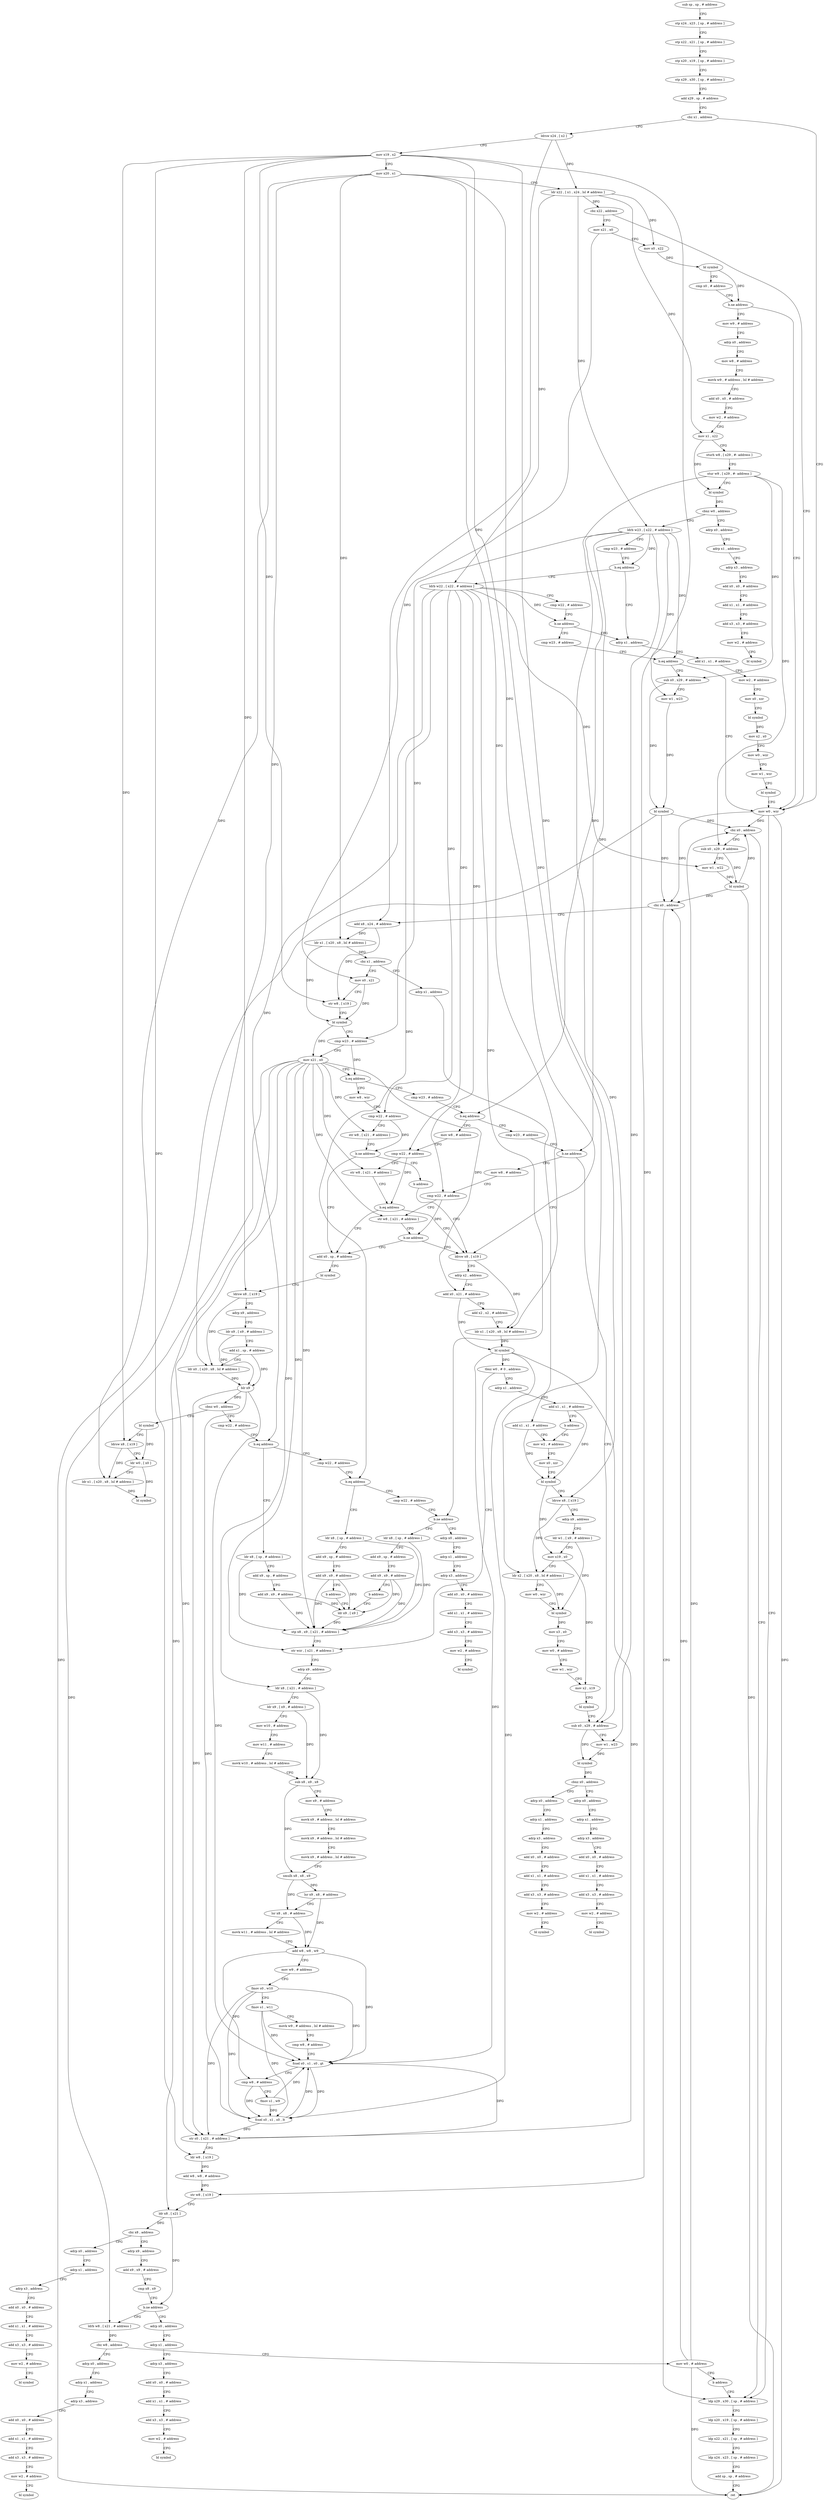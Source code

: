 digraph "func" {
"4245092" [label = "sub sp , sp , # address" ]
"4245096" [label = "stp x24 , x23 , [ sp , # address ]" ]
"4245100" [label = "stp x22 , x21 , [ sp , # address ]" ]
"4245104" [label = "stp x20 , x19 , [ sp , # address ]" ]
"4245108" [label = "stp x29 , x30 , [ sp , # address ]" ]
"4245112" [label = "add x29 , sp , # address" ]
"4245116" [label = "cbz x1 , address" ]
"4245264" [label = "mov w0 , wzr" ]
"4245120" [label = "ldrsw x24 , [ x2 ]" ]
"4245268" [label = "ldp x29 , x30 , [ sp , # address ]" ]
"4245124" [label = "mov x19 , x2" ]
"4245128" [label = "mov x20 , x1" ]
"4245132" [label = "ldr x22 , [ x1 , x24 , lsl # address ]" ]
"4245136" [label = "cbz x22 , address" ]
"4245140" [label = "mov x21 , x0" ]
"4245144" [label = "mov x0 , x22" ]
"4245148" [label = "bl symbol" ]
"4245152" [label = "cmp x0 , # address" ]
"4245156" [label = "b.ne address" ]
"4245160" [label = "mov w9 , # address" ]
"4245164" [label = "adrp x0 , address" ]
"4245168" [label = "mov w8 , # address" ]
"4245172" [label = "movk w9 , # address , lsl # address" ]
"4245176" [label = "add x0 , x0 , # address" ]
"4245180" [label = "mov w2 , # address" ]
"4245184" [label = "mov x1 , x22" ]
"4245188" [label = "sturh w8 , [ x29 , #- address ]" ]
"4245192" [label = "stur w9 , [ x29 , #- address ]" ]
"4245196" [label = "bl symbol" ]
"4245200" [label = "cbnz w0 , address" ]
"4245748" [label = "adrp x0 , address" ]
"4245204" [label = "ldrb w23 , [ x22 , # address ]" ]
"4245752" [label = "adrp x1 , address" ]
"4245756" [label = "adrp x3 , address" ]
"4245760" [label = "add x0 , x0 , # address" ]
"4245764" [label = "add x1 , x1 , # address" ]
"4245768" [label = "add x3 , x3 , # address" ]
"4245772" [label = "mov w2 , # address" ]
"4245776" [label = "bl symbol" ]
"4245208" [label = "cmp w23 , # address" ]
"4245212" [label = "b.eq address" ]
"4245228" [label = "adrp x1 , address" ]
"4245216" [label = "ldrb w22 , [ x22 , # address ]" ]
"4245232" [label = "add x1 , x1 , # address" ]
"4245236" [label = "mov w2 , # address" ]
"4245240" [label = "mov x0 , xzr" ]
"4245244" [label = "bl symbol" ]
"4245248" [label = "mov x2 , x0" ]
"4245252" [label = "mov w0 , wzr" ]
"4245256" [label = "mov w1 , wzr" ]
"4245260" [label = "bl symbol" ]
"4245220" [label = "cmp w22 , # address" ]
"4245224" [label = "b.ne address" ]
"4245292" [label = "cmp w23 , # address" ]
"4245296" [label = "b.eq address" ]
"4245300" [label = "sub x0 , x29 , # address" ]
"4245304" [label = "mov w1 , w23" ]
"4245308" [label = "bl symbol" ]
"4245312" [label = "cbz x0 , address" ]
"4245316" [label = "sub x0 , x29 , # address" ]
"4245272" [label = "ldp x20 , x19 , [ sp , # address ]" ]
"4245276" [label = "ldp x22 , x21 , [ sp , # address ]" ]
"4245280" [label = "ldp x24 , x23 , [ sp , # address ]" ]
"4245284" [label = "add sp , sp , # address" ]
"4245288" [label = "ret" ]
"4245320" [label = "mov w1 , w22" ]
"4245324" [label = "bl symbol" ]
"4245328" [label = "cbz x0 , address" ]
"4245332" [label = "add x8 , x24 , # address" ]
"4245336" [label = "ldr x1 , [ x20 , x8 , lsl # address ]" ]
"4245340" [label = "cbz x1 , address" ]
"4245780" [label = "adrp x1 , address" ]
"4245344" [label = "mov x0 , x21" ]
"4245784" [label = "add x1 , x1 , # address" ]
"4245788" [label = "mov w2 , # address" ]
"4245348" [label = "str w8 , [ x19 ]" ]
"4245352" [label = "bl symbol" ]
"4245356" [label = "cmp w23 , # address" ]
"4245360" [label = "mov x21 , x0" ]
"4245364" [label = "b.eq address" ]
"4245532" [label = "mov w8 , wzr" ]
"4245368" [label = "cmp w23 , # address" ]
"4246044" [label = "adrp x0 , address" ]
"4246048" [label = "adrp x1 , address" ]
"4246052" [label = "adrp x3 , address" ]
"4246056" [label = "add x0 , x0 , # address" ]
"4246060" [label = "add x1 , x1 , # address" ]
"4246064" [label = "add x3 , x3 , # address" ]
"4246068" [label = "mov w2 , # address" ]
"4246072" [label = "bl symbol" ]
"4245864" [label = "adrp x0 , address" ]
"4245868" [label = "adrp x1 , address" ]
"4245872" [label = "adrp x3 , address" ]
"4245876" [label = "add x0 , x0 , # address" ]
"4245880" [label = "add x1 , x1 , # address" ]
"4245884" [label = "add x3 , x3 , # address" ]
"4245888" [label = "mov w2 , # address" ]
"4245892" [label = "bl symbol" ]
"4245536" [label = "cmp w22 , # address" ]
"4245540" [label = "str w8 , [ x21 , # address ]" ]
"4245544" [label = "b.ne address" ]
"4245456" [label = "add x0 , sp , # address" ]
"4245548" [label = "b address" ]
"4245372" [label = "b.eq address" ]
"4245440" [label = "mov w8 , # address" ]
"4245376" [label = "cmp w23 , # address" ]
"4245460" [label = "bl symbol" ]
"4245464" [label = "ldrsw x8 , [ x19 ]" ]
"4245468" [label = "adrp x9 , address" ]
"4245472" [label = "ldr x9 , [ x9 , # address ]" ]
"4245476" [label = "add x1 , sp , # address" ]
"4245480" [label = "ldr x0 , [ x20 , x8 , lsl # address ]" ]
"4245484" [label = "blr x9" ]
"4245488" [label = "cbnz w0 , address" ]
"4245992" [label = "bl symbol" ]
"4245492" [label = "cmp w22 , # address" ]
"4245400" [label = "ldrsw x8 , [ x19 ]" ]
"4245444" [label = "cmp w22 , # address" ]
"4245448" [label = "str w8 , [ x21 , # address ]" ]
"4245452" [label = "b.eq address" ]
"4245380" [label = "b.ne address" ]
"4245848" [label = "sub x0 , x29 , # address" ]
"4245384" [label = "mov w8 , # address" ]
"4245996" [label = "ldrsw x8 , [ x19 ]" ]
"4246000" [label = "ldr w0 , [ x0 ]" ]
"4246004" [label = "ldr x1 , [ x20 , x8 , lsl # address ]" ]
"4246008" [label = "bl symbol" ]
"4245496" [label = "b.eq address" ]
"4245568" [label = "ldr x8 , [ sp , # address ]" ]
"4245500" [label = "cmp w22 , # address" ]
"4245404" [label = "adrp x2 , address" ]
"4245408" [label = "add x0 , x21 , # address" ]
"4245412" [label = "add x2 , x2 , # address" ]
"4245416" [label = "ldr x1 , [ x20 , x8 , lsl # address ]" ]
"4245420" [label = "bl symbol" ]
"4245424" [label = "tbnz w0 , # 0 , address" ]
"4245588" [label = "str wzr , [ x21 , # address ]" ]
"4245428" [label = "adrp x1 , address" ]
"4245852" [label = "mov w1 , w23" ]
"4245856" [label = "bl symbol" ]
"4245860" [label = "cbnz x0 , address" ]
"4245388" [label = "cmp w22 , # address" ]
"4245392" [label = "str w8 , [ x21 , # address ]" ]
"4245396" [label = "b.ne address" ]
"4245572" [label = "add x9 , sp , # address" ]
"4245576" [label = "add x9 , x9 , # address" ]
"4245580" [label = "ldr x9 , [ x9 ]" ]
"4245504" [label = "b.eq address" ]
"4245552" [label = "ldr x8 , [ sp , # address ]" ]
"4245508" [label = "cmp w22 , # address" ]
"4245592" [label = "adrp x9 , address" ]
"4245596" [label = "ldr x8 , [ x21 , # address ]" ]
"4245600" [label = "ldr x9 , [ x9 , # address ]" ]
"4245604" [label = "mov w10 , # address" ]
"4245608" [label = "mov w11 , # address" ]
"4245612" [label = "movk w10 , # address , lsl # address" ]
"4245616" [label = "sub x8 , x9 , x8" ]
"4245620" [label = "mov x9 , # address" ]
"4245624" [label = "movk x9 , # address , lsl # address" ]
"4245628" [label = "movk x9 , # address , lsl # address" ]
"4245632" [label = "movk x9 , # address , lsl # address" ]
"4245636" [label = "smulh x8 , x8 , x9" ]
"4245640" [label = "lsr x9 , x8 , # address" ]
"4245644" [label = "lsr x8 , x8 , # address" ]
"4245648" [label = "movk w11 , # address , lsl # address" ]
"4245652" [label = "add w8 , w8 , w9" ]
"4245656" [label = "mov w9 , # address" ]
"4245660" [label = "fmov s0 , w10" ]
"4245664" [label = "fmov s1 , w11" ]
"4245668" [label = "movk w9 , # address , lsl # address" ]
"4245672" [label = "cmp w8 , # address" ]
"4245676" [label = "fcsel s0 , s1 , s0 , gt" ]
"4245680" [label = "cmp w8 , # address" ]
"4245684" [label = "fmov s1 , w9" ]
"4245688" [label = "fcsel s0 , s1 , s0 , lt" ]
"4245692" [label = "str s0 , [ x21 , # address ]" ]
"4245696" [label = "ldr w8 , [ x19 ]" ]
"4245700" [label = "add w8 , w8 , # address" ]
"4245704" [label = "str w8 , [ x19 ]" ]
"4245708" [label = "ldr x8 , [ x21 ]" ]
"4245712" [label = "cbz x8 , address" ]
"4245896" [label = "adrp x0 , address" ]
"4245716" [label = "adrp x9 , address" ]
"4245432" [label = "add x1 , x1 , # address" ]
"4245436" [label = "b address" ]
"4245900" [label = "adrp x1 , address" ]
"4245904" [label = "adrp x3 , address" ]
"4245908" [label = "add x0 , x0 , # address" ]
"4245912" [label = "add x1 , x1 , # address" ]
"4245916" [label = "add x3 , x3 , # address" ]
"4245920" [label = "mov w2 , # address" ]
"4245924" [label = "bl symbol" ]
"4245720" [label = "add x9 , x9 , # address" ]
"4245724" [label = "cmp x8 , x9" ]
"4245728" [label = "b.ne address" ]
"4245928" [label = "adrp x0 , address" ]
"4245732" [label = "ldrb w8 , [ x21 , # address ]" ]
"4245556" [label = "add x9 , sp , # address" ]
"4245560" [label = "add x9 , x9 , # address" ]
"4245564" [label = "b address" ]
"4245512" [label = "b.ne address" ]
"4246012" [label = "adrp x0 , address" ]
"4245516" [label = "ldr x8 , [ sp , # address ]" ]
"4245792" [label = "mov x0 , xzr" ]
"4245796" [label = "bl symbol" ]
"4245800" [label = "ldrsw x8 , [ x19 ]" ]
"4245804" [label = "adrp x9 , address" ]
"4245808" [label = "ldr w1 , [ x9 , # address ]" ]
"4245812" [label = "mov x19 , x0" ]
"4245816" [label = "ldr x2 , [ x20 , x8 , lsl # address ]" ]
"4245820" [label = "mov w0 , wzr" ]
"4245824" [label = "bl symbol" ]
"4245828" [label = "mov x3 , x0" ]
"4245832" [label = "mov w0 , # address" ]
"4245836" [label = "mov w1 , wzr" ]
"4245840" [label = "mov x2 , x19" ]
"4245844" [label = "bl symbol" ]
"4245932" [label = "adrp x1 , address" ]
"4245936" [label = "adrp x3 , address" ]
"4245940" [label = "add x0 , x0 , # address" ]
"4245944" [label = "add x1 , x1 , # address" ]
"4245948" [label = "add x3 , x3 , # address" ]
"4245952" [label = "mov w2 , # address" ]
"4245956" [label = "bl symbol" ]
"4245736" [label = "cbz w8 , address" ]
"4245960" [label = "adrp x0 , address" ]
"4245740" [label = "mov w0 , # address" ]
"4245584" [label = "stp x8 , x9 , [ x21 , # address ]" ]
"4246016" [label = "adrp x1 , address" ]
"4246020" [label = "adrp x3 , address" ]
"4246024" [label = "add x0 , x0 , # address" ]
"4246028" [label = "add x1 , x1 , # address" ]
"4246032" [label = "add x3 , x3 , # address" ]
"4246036" [label = "mov w2 , # address" ]
"4246040" [label = "bl symbol" ]
"4245520" [label = "add x9 , sp , # address" ]
"4245524" [label = "add x9 , x9 , # address" ]
"4245528" [label = "b address" ]
"4245964" [label = "adrp x1 , address" ]
"4245968" [label = "adrp x3 , address" ]
"4245972" [label = "add x0 , x0 , # address" ]
"4245976" [label = "add x1 , x1 , # address" ]
"4245980" [label = "add x3 , x3 , # address" ]
"4245984" [label = "mov w2 , # address" ]
"4245988" [label = "bl symbol" ]
"4245744" [label = "b address" ]
"4245092" -> "4245096" [ label = "CFG" ]
"4245096" -> "4245100" [ label = "CFG" ]
"4245100" -> "4245104" [ label = "CFG" ]
"4245104" -> "4245108" [ label = "CFG" ]
"4245108" -> "4245112" [ label = "CFG" ]
"4245112" -> "4245116" [ label = "CFG" ]
"4245116" -> "4245264" [ label = "CFG" ]
"4245116" -> "4245120" [ label = "CFG" ]
"4245264" -> "4245268" [ label = "CFG" ]
"4245264" -> "4245288" [ label = "DFG" ]
"4245264" -> "4245312" [ label = "DFG" ]
"4245264" -> "4245328" [ label = "DFG" ]
"4245120" -> "4245124" [ label = "CFG" ]
"4245120" -> "4245132" [ label = "DFG" ]
"4245120" -> "4245332" [ label = "DFG" ]
"4245268" -> "4245272" [ label = "CFG" ]
"4245124" -> "4245128" [ label = "CFG" ]
"4245124" -> "4245348" [ label = "DFG" ]
"4245124" -> "4245800" [ label = "DFG" ]
"4245124" -> "4245464" [ label = "DFG" ]
"4245124" -> "4245996" [ label = "DFG" ]
"4245124" -> "4245400" [ label = "DFG" ]
"4245124" -> "4245696" [ label = "DFG" ]
"4245124" -> "4245704" [ label = "DFG" ]
"4245128" -> "4245132" [ label = "CFG" ]
"4245128" -> "4245336" [ label = "DFG" ]
"4245128" -> "4245816" [ label = "DFG" ]
"4245128" -> "4245480" [ label = "DFG" ]
"4245128" -> "4246004" [ label = "DFG" ]
"4245128" -> "4245416" [ label = "DFG" ]
"4245132" -> "4245136" [ label = "DFG" ]
"4245132" -> "4245144" [ label = "DFG" ]
"4245132" -> "4245184" [ label = "DFG" ]
"4245132" -> "4245204" [ label = "DFG" ]
"4245132" -> "4245216" [ label = "DFG" ]
"4245136" -> "4245264" [ label = "CFG" ]
"4245136" -> "4245140" [ label = "CFG" ]
"4245140" -> "4245144" [ label = "CFG" ]
"4245140" -> "4245344" [ label = "DFG" ]
"4245144" -> "4245148" [ label = "DFG" ]
"4245148" -> "4245152" [ label = "CFG" ]
"4245148" -> "4245156" [ label = "DFG" ]
"4245152" -> "4245156" [ label = "CFG" ]
"4245156" -> "4245264" [ label = "CFG" ]
"4245156" -> "4245160" [ label = "CFG" ]
"4245160" -> "4245164" [ label = "CFG" ]
"4245164" -> "4245168" [ label = "CFG" ]
"4245168" -> "4245172" [ label = "CFG" ]
"4245172" -> "4245176" [ label = "CFG" ]
"4245176" -> "4245180" [ label = "CFG" ]
"4245180" -> "4245184" [ label = "CFG" ]
"4245184" -> "4245188" [ label = "CFG" ]
"4245184" -> "4245196" [ label = "DFG" ]
"4245188" -> "4245192" [ label = "CFG" ]
"4245192" -> "4245196" [ label = "CFG" ]
"4245192" -> "4245300" [ label = "DFG" ]
"4245192" -> "4245316" [ label = "DFG" ]
"4245192" -> "4245848" [ label = "DFG" ]
"4245196" -> "4245200" [ label = "DFG" ]
"4245200" -> "4245748" [ label = "CFG" ]
"4245200" -> "4245204" [ label = "CFG" ]
"4245748" -> "4245752" [ label = "CFG" ]
"4245204" -> "4245208" [ label = "CFG" ]
"4245204" -> "4245212" [ label = "DFG" ]
"4245204" -> "4245296" [ label = "DFG" ]
"4245204" -> "4245304" [ label = "DFG" ]
"4245204" -> "4245356" [ label = "DFG" ]
"4245204" -> "4245372" [ label = "DFG" ]
"4245204" -> "4245852" [ label = "DFG" ]
"4245204" -> "4245380" [ label = "DFG" ]
"4245752" -> "4245756" [ label = "CFG" ]
"4245756" -> "4245760" [ label = "CFG" ]
"4245760" -> "4245764" [ label = "CFG" ]
"4245764" -> "4245768" [ label = "CFG" ]
"4245768" -> "4245772" [ label = "CFG" ]
"4245772" -> "4245776" [ label = "CFG" ]
"4245208" -> "4245212" [ label = "CFG" ]
"4245212" -> "4245228" [ label = "CFG" ]
"4245212" -> "4245216" [ label = "CFG" ]
"4245228" -> "4245232" [ label = "CFG" ]
"4245216" -> "4245220" [ label = "CFG" ]
"4245216" -> "4245224" [ label = "DFG" ]
"4245216" -> "4245320" [ label = "DFG" ]
"4245216" -> "4245536" [ label = "DFG" ]
"4245216" -> "4245444" [ label = "DFG" ]
"4245216" -> "4245496" [ label = "DFG" ]
"4245216" -> "4245388" [ label = "DFG" ]
"4245216" -> "4245504" [ label = "DFG" ]
"4245216" -> "4245512" [ label = "DFG" ]
"4245232" -> "4245236" [ label = "CFG" ]
"4245236" -> "4245240" [ label = "CFG" ]
"4245240" -> "4245244" [ label = "CFG" ]
"4245244" -> "4245248" [ label = "DFG" ]
"4245248" -> "4245252" [ label = "CFG" ]
"4245252" -> "4245256" [ label = "CFG" ]
"4245256" -> "4245260" [ label = "CFG" ]
"4245260" -> "4245264" [ label = "CFG" ]
"4245220" -> "4245224" [ label = "CFG" ]
"4245224" -> "4245292" [ label = "CFG" ]
"4245224" -> "4245228" [ label = "CFG" ]
"4245292" -> "4245296" [ label = "CFG" ]
"4245296" -> "4245264" [ label = "CFG" ]
"4245296" -> "4245300" [ label = "CFG" ]
"4245300" -> "4245304" [ label = "CFG" ]
"4245300" -> "4245308" [ label = "DFG" ]
"4245304" -> "4245308" [ label = "DFG" ]
"4245308" -> "4245312" [ label = "DFG" ]
"4245308" -> "4245288" [ label = "DFG" ]
"4245308" -> "4245328" [ label = "DFG" ]
"4245312" -> "4245268" [ label = "CFG" ]
"4245312" -> "4245316" [ label = "CFG" ]
"4245316" -> "4245320" [ label = "CFG" ]
"4245316" -> "4245324" [ label = "DFG" ]
"4245272" -> "4245276" [ label = "CFG" ]
"4245276" -> "4245280" [ label = "CFG" ]
"4245280" -> "4245284" [ label = "CFG" ]
"4245284" -> "4245288" [ label = "CFG" ]
"4245320" -> "4245324" [ label = "DFG" ]
"4245324" -> "4245328" [ label = "DFG" ]
"4245324" -> "4245312" [ label = "DFG" ]
"4245324" -> "4245288" [ label = "DFG" ]
"4245328" -> "4245268" [ label = "CFG" ]
"4245328" -> "4245332" [ label = "CFG" ]
"4245332" -> "4245336" [ label = "DFG" ]
"4245332" -> "4245348" [ label = "DFG" ]
"4245336" -> "4245340" [ label = "DFG" ]
"4245336" -> "4245352" [ label = "DFG" ]
"4245340" -> "4245780" [ label = "CFG" ]
"4245340" -> "4245344" [ label = "CFG" ]
"4245780" -> "4245784" [ label = "CFG" ]
"4245344" -> "4245348" [ label = "CFG" ]
"4245344" -> "4245352" [ label = "DFG" ]
"4245784" -> "4245788" [ label = "CFG" ]
"4245784" -> "4245796" [ label = "DFG" ]
"4245788" -> "4245792" [ label = "CFG" ]
"4245348" -> "4245352" [ label = "CFG" ]
"4245352" -> "4245356" [ label = "CFG" ]
"4245352" -> "4245360" [ label = "DFG" ]
"4245356" -> "4245360" [ label = "CFG" ]
"4245356" -> "4245364" [ label = "DFG" ]
"4245360" -> "4245364" [ label = "CFG" ]
"4245360" -> "4245540" [ label = "DFG" ]
"4245360" -> "4245448" [ label = "DFG" ]
"4245360" -> "4245408" [ label = "DFG" ]
"4245360" -> "4245392" [ label = "DFG" ]
"4245360" -> "4245588" [ label = "DFG" ]
"4245360" -> "4245596" [ label = "DFG" ]
"4245360" -> "4245584" [ label = "DFG" ]
"4245360" -> "4245692" [ label = "DFG" ]
"4245360" -> "4245708" [ label = "DFG" ]
"4245360" -> "4245732" [ label = "DFG" ]
"4245364" -> "4245532" [ label = "CFG" ]
"4245364" -> "4245368" [ label = "CFG" ]
"4245532" -> "4245536" [ label = "CFG" ]
"4245368" -> "4245372" [ label = "CFG" ]
"4246044" -> "4246048" [ label = "CFG" ]
"4246048" -> "4246052" [ label = "CFG" ]
"4246052" -> "4246056" [ label = "CFG" ]
"4246056" -> "4246060" [ label = "CFG" ]
"4246060" -> "4246064" [ label = "CFG" ]
"4246064" -> "4246068" [ label = "CFG" ]
"4246068" -> "4246072" [ label = "CFG" ]
"4245864" -> "4245868" [ label = "CFG" ]
"4245868" -> "4245872" [ label = "CFG" ]
"4245872" -> "4245876" [ label = "CFG" ]
"4245876" -> "4245880" [ label = "CFG" ]
"4245880" -> "4245884" [ label = "CFG" ]
"4245884" -> "4245888" [ label = "CFG" ]
"4245888" -> "4245892" [ label = "CFG" ]
"4245536" -> "4245540" [ label = "CFG" ]
"4245536" -> "4245544" [ label = "DFG" ]
"4245540" -> "4245544" [ label = "CFG" ]
"4245544" -> "4245456" [ label = "CFG" ]
"4245544" -> "4245548" [ label = "CFG" ]
"4245456" -> "4245460" [ label = "CFG" ]
"4245548" -> "4245400" [ label = "CFG" ]
"4245372" -> "4245440" [ label = "CFG" ]
"4245372" -> "4245376" [ label = "CFG" ]
"4245440" -> "4245444" [ label = "CFG" ]
"4245376" -> "4245380" [ label = "CFG" ]
"4245460" -> "4245464" [ label = "CFG" ]
"4245464" -> "4245468" [ label = "CFG" ]
"4245464" -> "4245480" [ label = "DFG" ]
"4245468" -> "4245472" [ label = "CFG" ]
"4245472" -> "4245476" [ label = "CFG" ]
"4245472" -> "4245484" [ label = "DFG" ]
"4245476" -> "4245480" [ label = "CFG" ]
"4245476" -> "4245484" [ label = "DFG" ]
"4245480" -> "4245484" [ label = "DFG" ]
"4245484" -> "4245488" [ label = "DFG" ]
"4245484" -> "4245676" [ label = "DFG" ]
"4245484" -> "4245688" [ label = "DFG" ]
"4245484" -> "4245692" [ label = "DFG" ]
"4245488" -> "4245992" [ label = "CFG" ]
"4245488" -> "4245492" [ label = "CFG" ]
"4245992" -> "4245996" [ label = "CFG" ]
"4245992" -> "4246000" [ label = "DFG" ]
"4245492" -> "4245496" [ label = "CFG" ]
"4245400" -> "4245404" [ label = "CFG" ]
"4245400" -> "4245416" [ label = "DFG" ]
"4245444" -> "4245448" [ label = "CFG" ]
"4245444" -> "4245452" [ label = "DFG" ]
"4245448" -> "4245452" [ label = "CFG" ]
"4245452" -> "4245400" [ label = "CFG" ]
"4245452" -> "4245456" [ label = "CFG" ]
"4245380" -> "4245848" [ label = "CFG" ]
"4245380" -> "4245384" [ label = "CFG" ]
"4245848" -> "4245852" [ label = "CFG" ]
"4245848" -> "4245856" [ label = "DFG" ]
"4245384" -> "4245388" [ label = "CFG" ]
"4245996" -> "4246000" [ label = "CFG" ]
"4245996" -> "4246004" [ label = "DFG" ]
"4246000" -> "4246004" [ label = "CFG" ]
"4246000" -> "4246008" [ label = "DFG" ]
"4246004" -> "4246008" [ label = "DFG" ]
"4245496" -> "4245568" [ label = "CFG" ]
"4245496" -> "4245500" [ label = "CFG" ]
"4245568" -> "4245572" [ label = "CFG" ]
"4245568" -> "4245584" [ label = "DFG" ]
"4245500" -> "4245504" [ label = "CFG" ]
"4245404" -> "4245408" [ label = "CFG" ]
"4245408" -> "4245412" [ label = "CFG" ]
"4245408" -> "4245420" [ label = "DFG" ]
"4245412" -> "4245416" [ label = "CFG" ]
"4245416" -> "4245420" [ label = "DFG" ]
"4245420" -> "4245424" [ label = "DFG" ]
"4245420" -> "4245676" [ label = "DFG" ]
"4245420" -> "4245688" [ label = "DFG" ]
"4245420" -> "4245692" [ label = "DFG" ]
"4245424" -> "4245588" [ label = "CFG" ]
"4245424" -> "4245428" [ label = "CFG" ]
"4245588" -> "4245592" [ label = "CFG" ]
"4245428" -> "4245432" [ label = "CFG" ]
"4245852" -> "4245856" [ label = "DFG" ]
"4245856" -> "4245860" [ label = "DFG" ]
"4245860" -> "4246044" [ label = "CFG" ]
"4245860" -> "4245864" [ label = "CFG" ]
"4245388" -> "4245392" [ label = "CFG" ]
"4245388" -> "4245396" [ label = "DFG" ]
"4245392" -> "4245396" [ label = "CFG" ]
"4245396" -> "4245456" [ label = "CFG" ]
"4245396" -> "4245400" [ label = "CFG" ]
"4245572" -> "4245576" [ label = "CFG" ]
"4245576" -> "4245580" [ label = "DFG" ]
"4245576" -> "4245584" [ label = "DFG" ]
"4245580" -> "4245584" [ label = "DFG" ]
"4245504" -> "4245552" [ label = "CFG" ]
"4245504" -> "4245508" [ label = "CFG" ]
"4245552" -> "4245556" [ label = "CFG" ]
"4245552" -> "4245584" [ label = "DFG" ]
"4245508" -> "4245512" [ label = "CFG" ]
"4245592" -> "4245596" [ label = "CFG" ]
"4245596" -> "4245600" [ label = "CFG" ]
"4245596" -> "4245616" [ label = "DFG" ]
"4245600" -> "4245604" [ label = "CFG" ]
"4245600" -> "4245616" [ label = "DFG" ]
"4245604" -> "4245608" [ label = "CFG" ]
"4245608" -> "4245612" [ label = "CFG" ]
"4245612" -> "4245616" [ label = "CFG" ]
"4245616" -> "4245620" [ label = "CFG" ]
"4245616" -> "4245636" [ label = "DFG" ]
"4245620" -> "4245624" [ label = "CFG" ]
"4245624" -> "4245628" [ label = "CFG" ]
"4245628" -> "4245632" [ label = "CFG" ]
"4245632" -> "4245636" [ label = "CFG" ]
"4245636" -> "4245640" [ label = "DFG" ]
"4245636" -> "4245644" [ label = "DFG" ]
"4245640" -> "4245644" [ label = "CFG" ]
"4245640" -> "4245652" [ label = "DFG" ]
"4245644" -> "4245648" [ label = "CFG" ]
"4245644" -> "4245652" [ label = "DFG" ]
"4245648" -> "4245652" [ label = "CFG" ]
"4245652" -> "4245656" [ label = "CFG" ]
"4245652" -> "4245676" [ label = "DFG" ]
"4245652" -> "4245680" [ label = "DFG" ]
"4245656" -> "4245660" [ label = "CFG" ]
"4245660" -> "4245664" [ label = "CFG" ]
"4245660" -> "4245676" [ label = "DFG" ]
"4245660" -> "4245688" [ label = "DFG" ]
"4245660" -> "4245692" [ label = "DFG" ]
"4245664" -> "4245668" [ label = "CFG" ]
"4245664" -> "4245676" [ label = "DFG" ]
"4245664" -> "4245688" [ label = "DFG" ]
"4245668" -> "4245672" [ label = "CFG" ]
"4245672" -> "4245676" [ label = "CFG" ]
"4245676" -> "4245680" [ label = "CFG" ]
"4245676" -> "4245688" [ label = "DFG" ]
"4245676" -> "4245692" [ label = "DFG" ]
"4245680" -> "4245684" [ label = "CFG" ]
"4245680" -> "4245688" [ label = "DFG" ]
"4245684" -> "4245688" [ label = "DFG" ]
"4245684" -> "4245676" [ label = "DFG" ]
"4245688" -> "4245692" [ label = "DFG" ]
"4245688" -> "4245676" [ label = "DFG" ]
"4245692" -> "4245696" [ label = "CFG" ]
"4245696" -> "4245700" [ label = "DFG" ]
"4245700" -> "4245704" [ label = "DFG" ]
"4245704" -> "4245708" [ label = "CFG" ]
"4245708" -> "4245712" [ label = "DFG" ]
"4245708" -> "4245728" [ label = "DFG" ]
"4245712" -> "4245896" [ label = "CFG" ]
"4245712" -> "4245716" [ label = "CFG" ]
"4245896" -> "4245900" [ label = "CFG" ]
"4245716" -> "4245720" [ label = "CFG" ]
"4245432" -> "4245436" [ label = "CFG" ]
"4245432" -> "4245796" [ label = "DFG" ]
"4245436" -> "4245788" [ label = "CFG" ]
"4245900" -> "4245904" [ label = "CFG" ]
"4245904" -> "4245908" [ label = "CFG" ]
"4245908" -> "4245912" [ label = "CFG" ]
"4245912" -> "4245916" [ label = "CFG" ]
"4245916" -> "4245920" [ label = "CFG" ]
"4245920" -> "4245924" [ label = "CFG" ]
"4245720" -> "4245724" [ label = "CFG" ]
"4245724" -> "4245728" [ label = "CFG" ]
"4245728" -> "4245928" [ label = "CFG" ]
"4245728" -> "4245732" [ label = "CFG" ]
"4245928" -> "4245932" [ label = "CFG" ]
"4245732" -> "4245736" [ label = "DFG" ]
"4245556" -> "4245560" [ label = "CFG" ]
"4245560" -> "4245564" [ label = "CFG" ]
"4245560" -> "4245580" [ label = "DFG" ]
"4245560" -> "4245584" [ label = "DFG" ]
"4245564" -> "4245580" [ label = "CFG" ]
"4245512" -> "4246012" [ label = "CFG" ]
"4245512" -> "4245516" [ label = "CFG" ]
"4246012" -> "4246016" [ label = "CFG" ]
"4245516" -> "4245520" [ label = "CFG" ]
"4245516" -> "4245584" [ label = "DFG" ]
"4245792" -> "4245796" [ label = "CFG" ]
"4245796" -> "4245800" [ label = "CFG" ]
"4245796" -> "4245812" [ label = "DFG" ]
"4245800" -> "4245804" [ label = "CFG" ]
"4245800" -> "4245816" [ label = "DFG" ]
"4245804" -> "4245808" [ label = "CFG" ]
"4245808" -> "4245812" [ label = "CFG" ]
"4245808" -> "4245824" [ label = "DFG" ]
"4245812" -> "4245816" [ label = "CFG" ]
"4245812" -> "4245840" [ label = "DFG" ]
"4245816" -> "4245820" [ label = "CFG" ]
"4245816" -> "4245824" [ label = "DFG" ]
"4245820" -> "4245824" [ label = "CFG" ]
"4245824" -> "4245828" [ label = "DFG" ]
"4245828" -> "4245832" [ label = "CFG" ]
"4245832" -> "4245836" [ label = "CFG" ]
"4245836" -> "4245840" [ label = "CFG" ]
"4245840" -> "4245844" [ label = "CFG" ]
"4245844" -> "4245848" [ label = "CFG" ]
"4245932" -> "4245936" [ label = "CFG" ]
"4245936" -> "4245940" [ label = "CFG" ]
"4245940" -> "4245944" [ label = "CFG" ]
"4245944" -> "4245948" [ label = "CFG" ]
"4245948" -> "4245952" [ label = "CFG" ]
"4245952" -> "4245956" [ label = "CFG" ]
"4245736" -> "4245960" [ label = "CFG" ]
"4245736" -> "4245740" [ label = "CFG" ]
"4245960" -> "4245964" [ label = "CFG" ]
"4245740" -> "4245744" [ label = "CFG" ]
"4245740" -> "4245312" [ label = "DFG" ]
"4245740" -> "4245328" [ label = "DFG" ]
"4245740" -> "4245288" [ label = "DFG" ]
"4245584" -> "4245588" [ label = "CFG" ]
"4246016" -> "4246020" [ label = "CFG" ]
"4246020" -> "4246024" [ label = "CFG" ]
"4246024" -> "4246028" [ label = "CFG" ]
"4246028" -> "4246032" [ label = "CFG" ]
"4246032" -> "4246036" [ label = "CFG" ]
"4246036" -> "4246040" [ label = "CFG" ]
"4245520" -> "4245524" [ label = "CFG" ]
"4245524" -> "4245528" [ label = "CFG" ]
"4245524" -> "4245580" [ label = "DFG" ]
"4245524" -> "4245584" [ label = "DFG" ]
"4245528" -> "4245580" [ label = "CFG" ]
"4245964" -> "4245968" [ label = "CFG" ]
"4245968" -> "4245972" [ label = "CFG" ]
"4245972" -> "4245976" [ label = "CFG" ]
"4245976" -> "4245980" [ label = "CFG" ]
"4245980" -> "4245984" [ label = "CFG" ]
"4245984" -> "4245988" [ label = "CFG" ]
"4245744" -> "4245268" [ label = "CFG" ]
}
